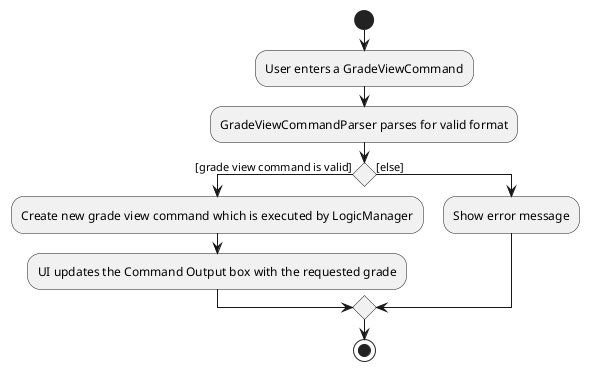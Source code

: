 @startuml
start
:User enters a GradeViewCommand;
:GradeViewCommandParser parses for valid format;
'Since the beta syntax does not support placing the condition outside the
'diamond we place it as the true branch instead.

if () then ([grade view command is valid])
    :Create new grade view command which is executed by LogicManager;
    :UI updates the Command Output box with the requested grade;
else ([else])
    :Show error message;
endif
stop
@enduml
